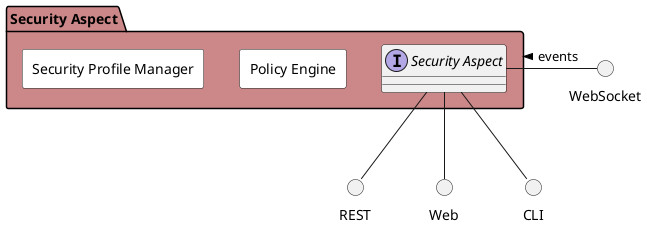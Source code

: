 @startuml


package "Security Aspect" #cc8888 {

}


package "Security Aspect" #cc8888 {

    interface "Security Aspect" as i {
    
    
    }
}

circle REST
circle Web
circle CLI
circle WebSocket

i -down- Web
i -down- CLI
i -down- REST
WebSocket -left- i: events >

package "Security Aspect" #cc8888 {


rectangle "Policy Engine" #white {
}

rectangle "Security Profile Manager" #white {
}

}



@enduml
